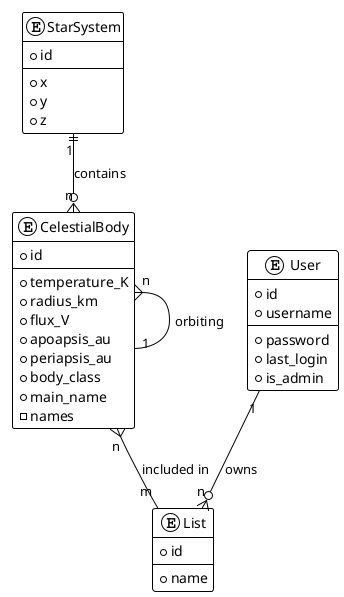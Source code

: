 @startuml er_diagram
!theme plain

entity "StarSystem" {
  *id
  --
  * x
  * y
  * z
}

entity "CelestialBody" {
  *id
  --
  *temperature_K
  *radius_km
  *flux_V
  *apoapsis_au
  *periapsis_au
  *body_class
  *main_name
  -names
}

entity "User" {
  *id
  *username
  --
  *password
  *last_login
  *is_admin
}

entity "List" {
  *id
  --
  *name
}

StarSystem "1" ||--o{ "n" CelestialBody : "contains"
User "1" --o{ "n" List : "owns"
CelestialBody "n" }-- "m" List : "included in"
CelestialBody "n" }-- "1" CelestialBody : "orbiting"

@enduml
